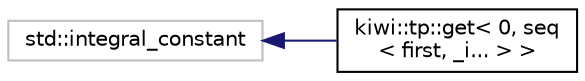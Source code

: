 digraph "Graphical Class Hierarchy"
{
 // LATEX_PDF_SIZE
  edge [fontname="Helvetica",fontsize="10",labelfontname="Helvetica",labelfontsize="10"];
  node [fontname="Helvetica",fontsize="10",shape=record];
  rankdir="LR";
  Node51 [label="std::integral_constant",height=0.2,width=0.4,color="grey75", fillcolor="white", style="filled",tooltip=" "];
  Node51 -> Node0 [dir="back",color="midnightblue",fontsize="10",style="solid",fontname="Helvetica"];
  Node0 [label="kiwi::tp::get\< 0, seq\l\< first, _i... \> \>",height=0.2,width=0.4,color="black", fillcolor="white", style="filled",URL="$structkiwi_1_1tp_1_1get_3_010_00_01seq_3_01first_00_01__i_8_8_8_01_4_01_4.html",tooltip=" "];
}
